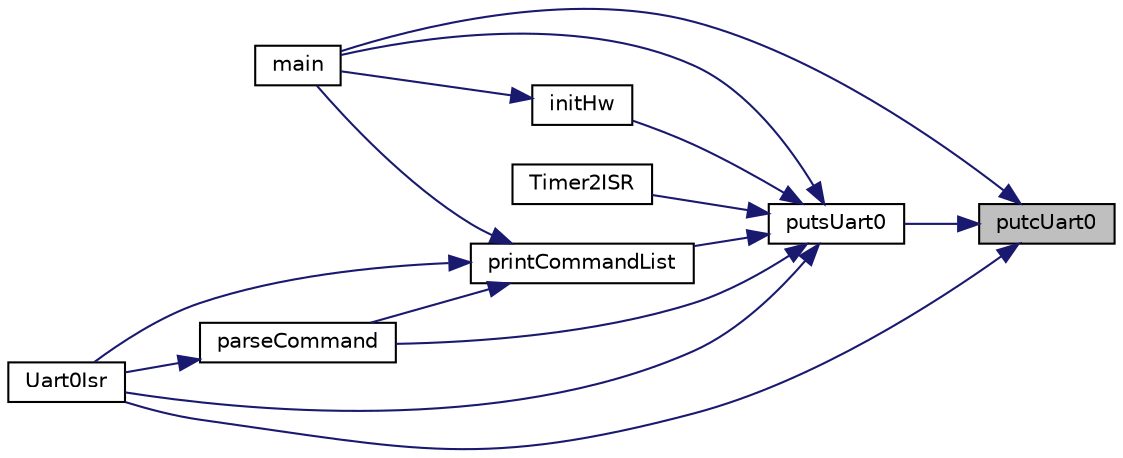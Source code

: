 digraph "putcUart0"
{
 // LATEX_PDF_SIZE
  edge [fontname="Helvetica",fontsize="10",labelfontname="Helvetica",labelfontsize="10"];
  node [fontname="Helvetica",fontsize="10",shape=record];
  rankdir="RL";
  Node69 [label="putcUart0",height=0.2,width=0.4,color="black", fillcolor="grey75", style="filled", fontcolor="black",tooltip="putcUart0(char c)"];
  Node69 -> Node70 [dir="back",color="midnightblue",fontsize="10",style="solid",fontname="Helvetica"];
  Node70 [label="putsUart0",height=0.2,width=0.4,color="black", fillcolor="white", style="filled",URL="$satej__matthew_8c.html#af4adb618930ee1a928705aec083cf726",tooltip="putsUart0(char* str)"];
  Node70 -> Node71 [dir="back",color="midnightblue",fontsize="10",style="solid",fontname="Helvetica"];
  Node71 [label="initHw",height=0.2,width=0.4,color="black", fillcolor="white", style="filled",URL="$satej__matthew_8c.html#ae5e20c90f0611c1fd09fad99cc3a30a6",tooltip="initHw()"];
  Node71 -> Node72 [dir="back",color="midnightblue",fontsize="10",style="solid",fontname="Helvetica"];
  Node72 [label="main",height=0.2,width=0.4,color="black", fillcolor="white", style="filled",URL="$satej__matthew_8c.html#aa413e00f57c4795759e9210ea7c00cbf",tooltip="Main."];
  Node70 -> Node73 [dir="back",color="midnightblue",fontsize="10",style="solid",fontname="Helvetica"];
  Node73 [label="Timer2ISR",height=0.2,width=0.4,color="black", fillcolor="white", style="filled",URL="$tm4c123gh6pm__startup__ccs_8c.html#a424b9010ddc61d3484dca1b6af5af5b0",tooltip="Timer2ISR(void)"];
  Node70 -> Node74 [dir="back",color="midnightblue",fontsize="10",style="solid",fontname="Helvetica"];
  Node74 [label="parseCommand",height=0.2,width=0.4,color="black", fillcolor="white", style="filled",URL="$satej__matthew_8c.html#a784ef656236362513864c6ba3507e22d",tooltip="parseCommand()"];
  Node74 -> Node75 [dir="back",color="midnightblue",fontsize="10",style="solid",fontname="Helvetica"];
  Node75 [label="Uart0Isr",height=0.2,width=0.4,color="black", fillcolor="white", style="filled",URL="$tm4c123gh6pm__startup__ccs_8c.html#affa7c2cc09d04fc57b05c5644b1c8a68",tooltip="Uart0Isr(void)"];
  Node70 -> Node76 [dir="back",color="midnightblue",fontsize="10",style="solid",fontname="Helvetica"];
  Node76 [label="printCommandList",height=0.2,width=0.4,color="black", fillcolor="white", style="filled",URL="$satej__matthew_8c.html#a9657c6b2d1c183503ca49b71da13e9e4",tooltip="printCommandList()"];
  Node76 -> Node74 [dir="back",color="midnightblue",fontsize="10",style="solid",fontname="Helvetica"];
  Node76 -> Node75 [dir="back",color="midnightblue",fontsize="10",style="solid",fontname="Helvetica"];
  Node76 -> Node72 [dir="back",color="midnightblue",fontsize="10",style="solid",fontname="Helvetica"];
  Node70 -> Node75 [dir="back",color="midnightblue",fontsize="10",style="solid",fontname="Helvetica"];
  Node70 -> Node72 [dir="back",color="midnightblue",fontsize="10",style="solid",fontname="Helvetica"];
  Node69 -> Node75 [dir="back",color="midnightblue",fontsize="10",style="solid",fontname="Helvetica"];
  Node69 -> Node72 [dir="back",color="midnightblue",fontsize="10",style="solid",fontname="Helvetica"];
}

